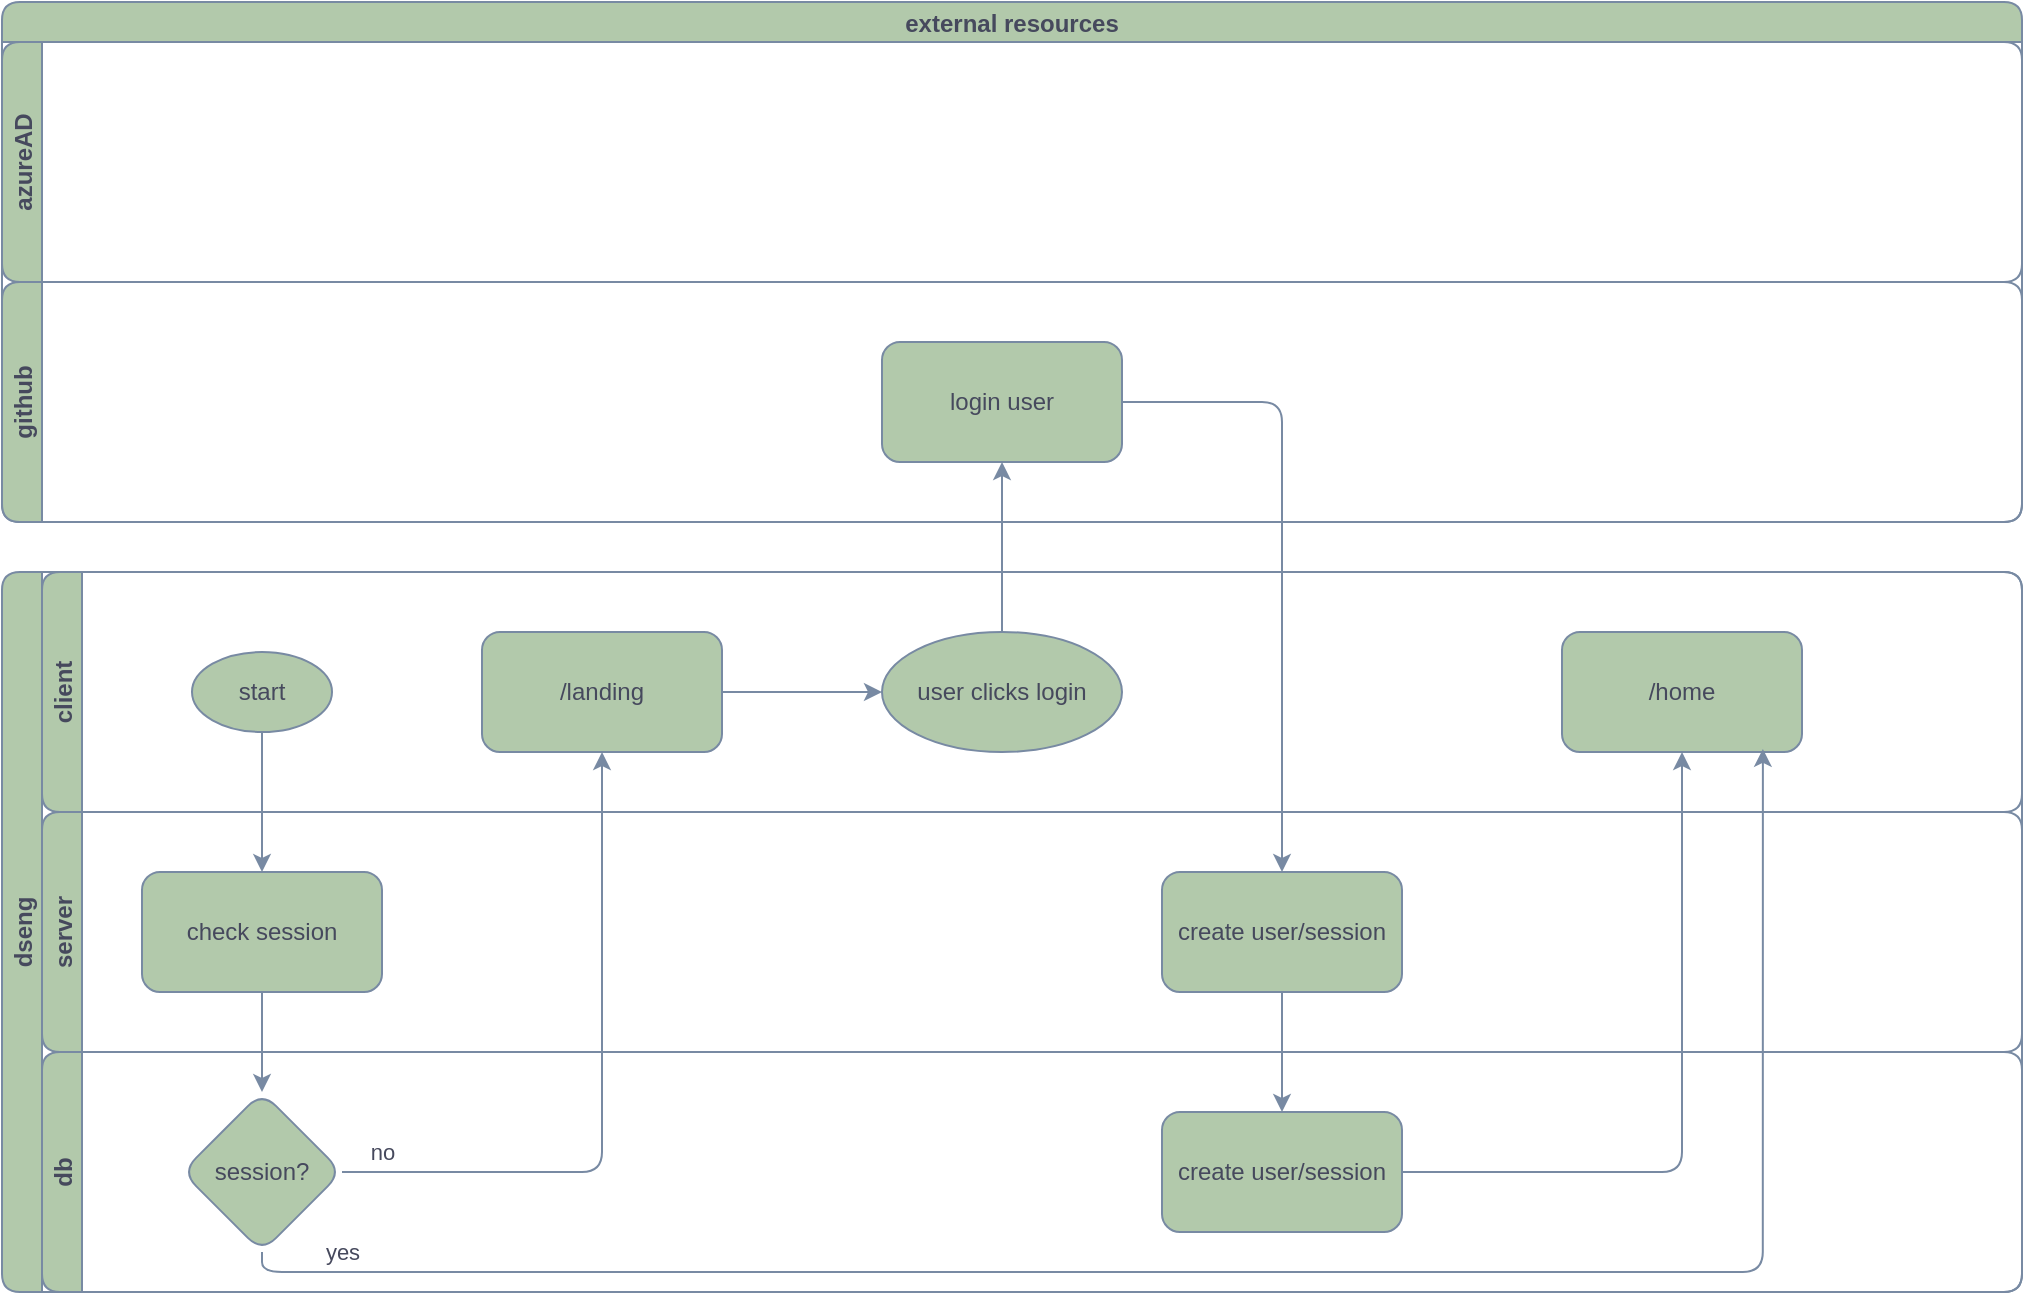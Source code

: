 <mxfile>
    <diagram id="uNM_x39YsUZPwdnTxKjy" name="Page-1">
        <mxGraphModel dx="1287" dy="813" grid="0" gridSize="10" guides="1" tooltips="1" connect="1" arrows="1" fold="1" page="0" pageScale="1" pageWidth="1600" pageHeight="1200" math="0" shadow="0">
            <root>
                <mxCell id="0"/>
                <mxCell id="1" parent="0"/>
                <mxCell id="2" value="dseng" style="swimlane;childLayout=stackLayout;resizeParent=1;resizeParentMax=0;horizontal=0;startSize=20;horizontalStack=0;fillColor=#B2C9AB;strokeColor=#788AA3;fontColor=#46495D;rounded=1;" vertex="1" parent="1">
                    <mxGeometry x="295" y="580" width="1010" height="360" as="geometry"/>
                </mxCell>
                <mxCell id="3" value="client" style="swimlane;startSize=20;horizontal=0;fillColor=#B2C9AB;strokeColor=#788AA3;fontColor=#46495D;rounded=1;" vertex="1" parent="2">
                    <mxGeometry x="20" width="990" height="120" as="geometry">
                        <mxRectangle x="20" width="990" height="20" as="alternateBounds"/>
                    </mxGeometry>
                </mxCell>
                <mxCell id="4" value="start" style="ellipse;whiteSpace=wrap;html=1;fillColor=#B2C9AB;strokeColor=#788AA3;fontColor=#46495D;rounded=1;" vertex="1" parent="3">
                    <mxGeometry x="75" y="40" width="70" height="40" as="geometry"/>
                </mxCell>
                <mxCell id="5" value="" style="edgeStyle=orthogonalEdgeStyle;orthogonalLoop=1;jettySize=auto;html=1;strokeColor=#788AA3;fontColor=#46495D;" edge="1" parent="3" source="6" target="7">
                    <mxGeometry relative="1" as="geometry"/>
                </mxCell>
                <mxCell id="6" value="/landing" style="whiteSpace=wrap;html=1;fillColor=#B2C9AB;strokeColor=#788AA3;fontColor=#46495D;rounded=1;" vertex="1" parent="3">
                    <mxGeometry x="220" y="30" width="120" height="60" as="geometry"/>
                </mxCell>
                <mxCell id="7" value="user clicks login" style="ellipse;whiteSpace=wrap;html=1;fillColor=#B2C9AB;strokeColor=#788AA3;fontColor=#46495D;rounded=1;" vertex="1" parent="3">
                    <mxGeometry x="420" y="30" width="120" height="60" as="geometry"/>
                </mxCell>
                <mxCell id="8" value="/home" style="whiteSpace=wrap;html=1;fillColor=#B2C9AB;strokeColor=#788AA3;fontColor=#46495D;rounded=1;" vertex="1" parent="3">
                    <mxGeometry x="760" y="30" width="120" height="60" as="geometry"/>
                </mxCell>
                <mxCell id="9" value="server" style="swimlane;startSize=20;horizontal=0;fillColor=#B2C9AB;strokeColor=#788AA3;fontColor=#46495D;rounded=1;" vertex="1" parent="2">
                    <mxGeometry x="20" y="120" width="990" height="120" as="geometry">
                        <mxRectangle x="20" y="120" width="990" height="20" as="alternateBounds"/>
                    </mxGeometry>
                </mxCell>
                <mxCell id="10" value="check session" style="whiteSpace=wrap;html=1;fillColor=#B2C9AB;strokeColor=#788AA3;fontColor=#46495D;rounded=1;" vertex="1" parent="9">
                    <mxGeometry x="50" y="30" width="120" height="60" as="geometry"/>
                </mxCell>
                <mxCell id="11" value="create user/session" style="whiteSpace=wrap;html=1;fillColor=#B2C9AB;strokeColor=#788AA3;fontColor=#46495D;rounded=1;" vertex="1" parent="9">
                    <mxGeometry x="560" y="30" width="120" height="60" as="geometry"/>
                </mxCell>
                <mxCell id="12" value="db" style="swimlane;startSize=20;horizontal=0;fillColor=#B2C9AB;strokeColor=#788AA3;fontColor=#46495D;rounded=1;" vertex="1" parent="2">
                    <mxGeometry x="20" y="240" width="990" height="120" as="geometry"/>
                </mxCell>
                <mxCell id="13" value="session?" style="rhombus;whiteSpace=wrap;html=1;fillColor=#B2C9AB;strokeColor=#788AA3;fontColor=#46495D;rounded=1;" vertex="1" parent="12">
                    <mxGeometry x="70" y="20" width="80" height="80" as="geometry"/>
                </mxCell>
                <mxCell id="14" value="create user/session" style="whiteSpace=wrap;html=1;fillColor=#B2C9AB;strokeColor=#788AA3;fontColor=#46495D;rounded=1;" vertex="1" parent="12">
                    <mxGeometry x="560" y="30" width="120" height="60" as="geometry"/>
                </mxCell>
                <mxCell id="15" value="" style="edgeStyle=orthogonalEdgeStyle;orthogonalLoop=1;jettySize=auto;html=1;strokeColor=#788AA3;fontColor=#46495D;" edge="1" parent="2" source="13" target="6">
                    <mxGeometry relative="1" as="geometry"/>
                </mxCell>
                <mxCell id="16" value="no" style="edgeLabel;html=1;align=center;verticalAlign=middle;resizable=0;points=[];fontColor=#46495D;rounded=1;" vertex="1" connectable="0" parent="15">
                    <mxGeometry x="0.33" relative="1" as="geometry">
                        <mxPoint x="-110" y="86" as="offset"/>
                    </mxGeometry>
                </mxCell>
                <mxCell id="17" value="" style="edgeStyle=orthogonalEdgeStyle;orthogonalLoop=1;jettySize=auto;html=1;strokeColor=#788AA3;fontColor=#46495D;" edge="1" parent="2" source="4" target="10">
                    <mxGeometry relative="1" as="geometry"/>
                </mxCell>
                <mxCell id="18" value="" style="edgeStyle=orthogonalEdgeStyle;orthogonalLoop=1;jettySize=auto;html=1;strokeColor=#788AA3;fontColor=#46495D;" edge="1" parent="2" source="10" target="13">
                    <mxGeometry relative="1" as="geometry"/>
                </mxCell>
                <mxCell id="19" value="" style="edgeStyle=orthogonalEdgeStyle;orthogonalLoop=1;jettySize=auto;html=1;strokeColor=#788AA3;fontColor=#46495D;" edge="1" parent="2" source="11" target="14">
                    <mxGeometry relative="1" as="geometry"/>
                </mxCell>
                <mxCell id="20" value="" style="edgeStyle=orthogonalEdgeStyle;orthogonalLoop=1;jettySize=auto;html=1;strokeColor=#788AA3;fontColor=#46495D;" edge="1" parent="2" source="14" target="8">
                    <mxGeometry relative="1" as="geometry"/>
                </mxCell>
                <mxCell id="21" style="edgeStyle=orthogonalEdgeStyle;orthogonalLoop=1;jettySize=auto;html=1;exitX=0.5;exitY=1;exitDx=0;exitDy=0;entryX=0.837;entryY=0.974;entryDx=0;entryDy=0;entryPerimeter=0;strokeColor=#788AA3;fontColor=#46495D;" edge="1" parent="2" source="13" target="8">
                    <mxGeometry relative="1" as="geometry">
                        <Array as="points">
                            <mxPoint x="130" y="350"/>
                            <mxPoint x="880" y="350"/>
                        </Array>
                    </mxGeometry>
                </mxCell>
                <mxCell id="22" value="yes" style="edgeLabel;html=1;align=center;verticalAlign=middle;resizable=0;points=[];fontColor=#46495D;rounded=1;" vertex="1" connectable="0" parent="21">
                    <mxGeometry x="-0.486" y="2" relative="1" as="geometry">
                        <mxPoint x="-213" y="-8" as="offset"/>
                    </mxGeometry>
                </mxCell>
                <mxCell id="23" value="external resources" style="swimlane;childLayout=stackLayout;resizeParent=1;resizeParentMax=0;horizontal=1;startSize=20;horizontalStack=0;fillColor=#B2C9AB;strokeColor=#788AA3;fontColor=#46495D;rounded=1;" vertex="1" parent="1">
                    <mxGeometry x="295" y="295" width="1010" height="260" as="geometry">
                        <mxRectangle x="295" y="260" width="134" height="20" as="alternateBounds"/>
                    </mxGeometry>
                </mxCell>
                <mxCell id="24" value="azureAD" style="swimlane;startSize=20;horizontal=0;fillColor=#B2C9AB;strokeColor=#788AA3;fontColor=#46495D;rounded=1;" vertex="1" parent="23">
                    <mxGeometry y="20" width="1010" height="120" as="geometry">
                        <mxRectangle y="20" width="1010" height="20" as="alternateBounds"/>
                    </mxGeometry>
                </mxCell>
                <mxCell id="25" value="github" style="swimlane;startSize=20;horizontal=0;fillColor=#B2C9AB;strokeColor=#788AA3;fontColor=#46495D;rounded=1;" vertex="1" parent="23">
                    <mxGeometry y="140" width="1010" height="120" as="geometry"/>
                </mxCell>
                <mxCell id="26" value="login user" style="whiteSpace=wrap;html=1;fillColor=#B2C9AB;strokeColor=#788AA3;fontColor=#46495D;rounded=1;" vertex="1" parent="25">
                    <mxGeometry x="440" y="30" width="120" height="60" as="geometry"/>
                </mxCell>
                <mxCell id="27" value="" style="edgeStyle=orthogonalEdgeStyle;orthogonalLoop=1;jettySize=auto;html=1;strokeColor=#788AA3;fontColor=#46495D;" edge="1" parent="1" source="7" target="26">
                    <mxGeometry relative="1" as="geometry"/>
                </mxCell>
                <mxCell id="28" value="" style="edgeStyle=orthogonalEdgeStyle;orthogonalLoop=1;jettySize=auto;html=1;strokeColor=#788AA3;fontColor=#46495D;" edge="1" parent="1" source="26" target="11">
                    <mxGeometry relative="1" as="geometry"/>
                </mxCell>
            </root>
        </mxGraphModel>
    </diagram>
</mxfile>